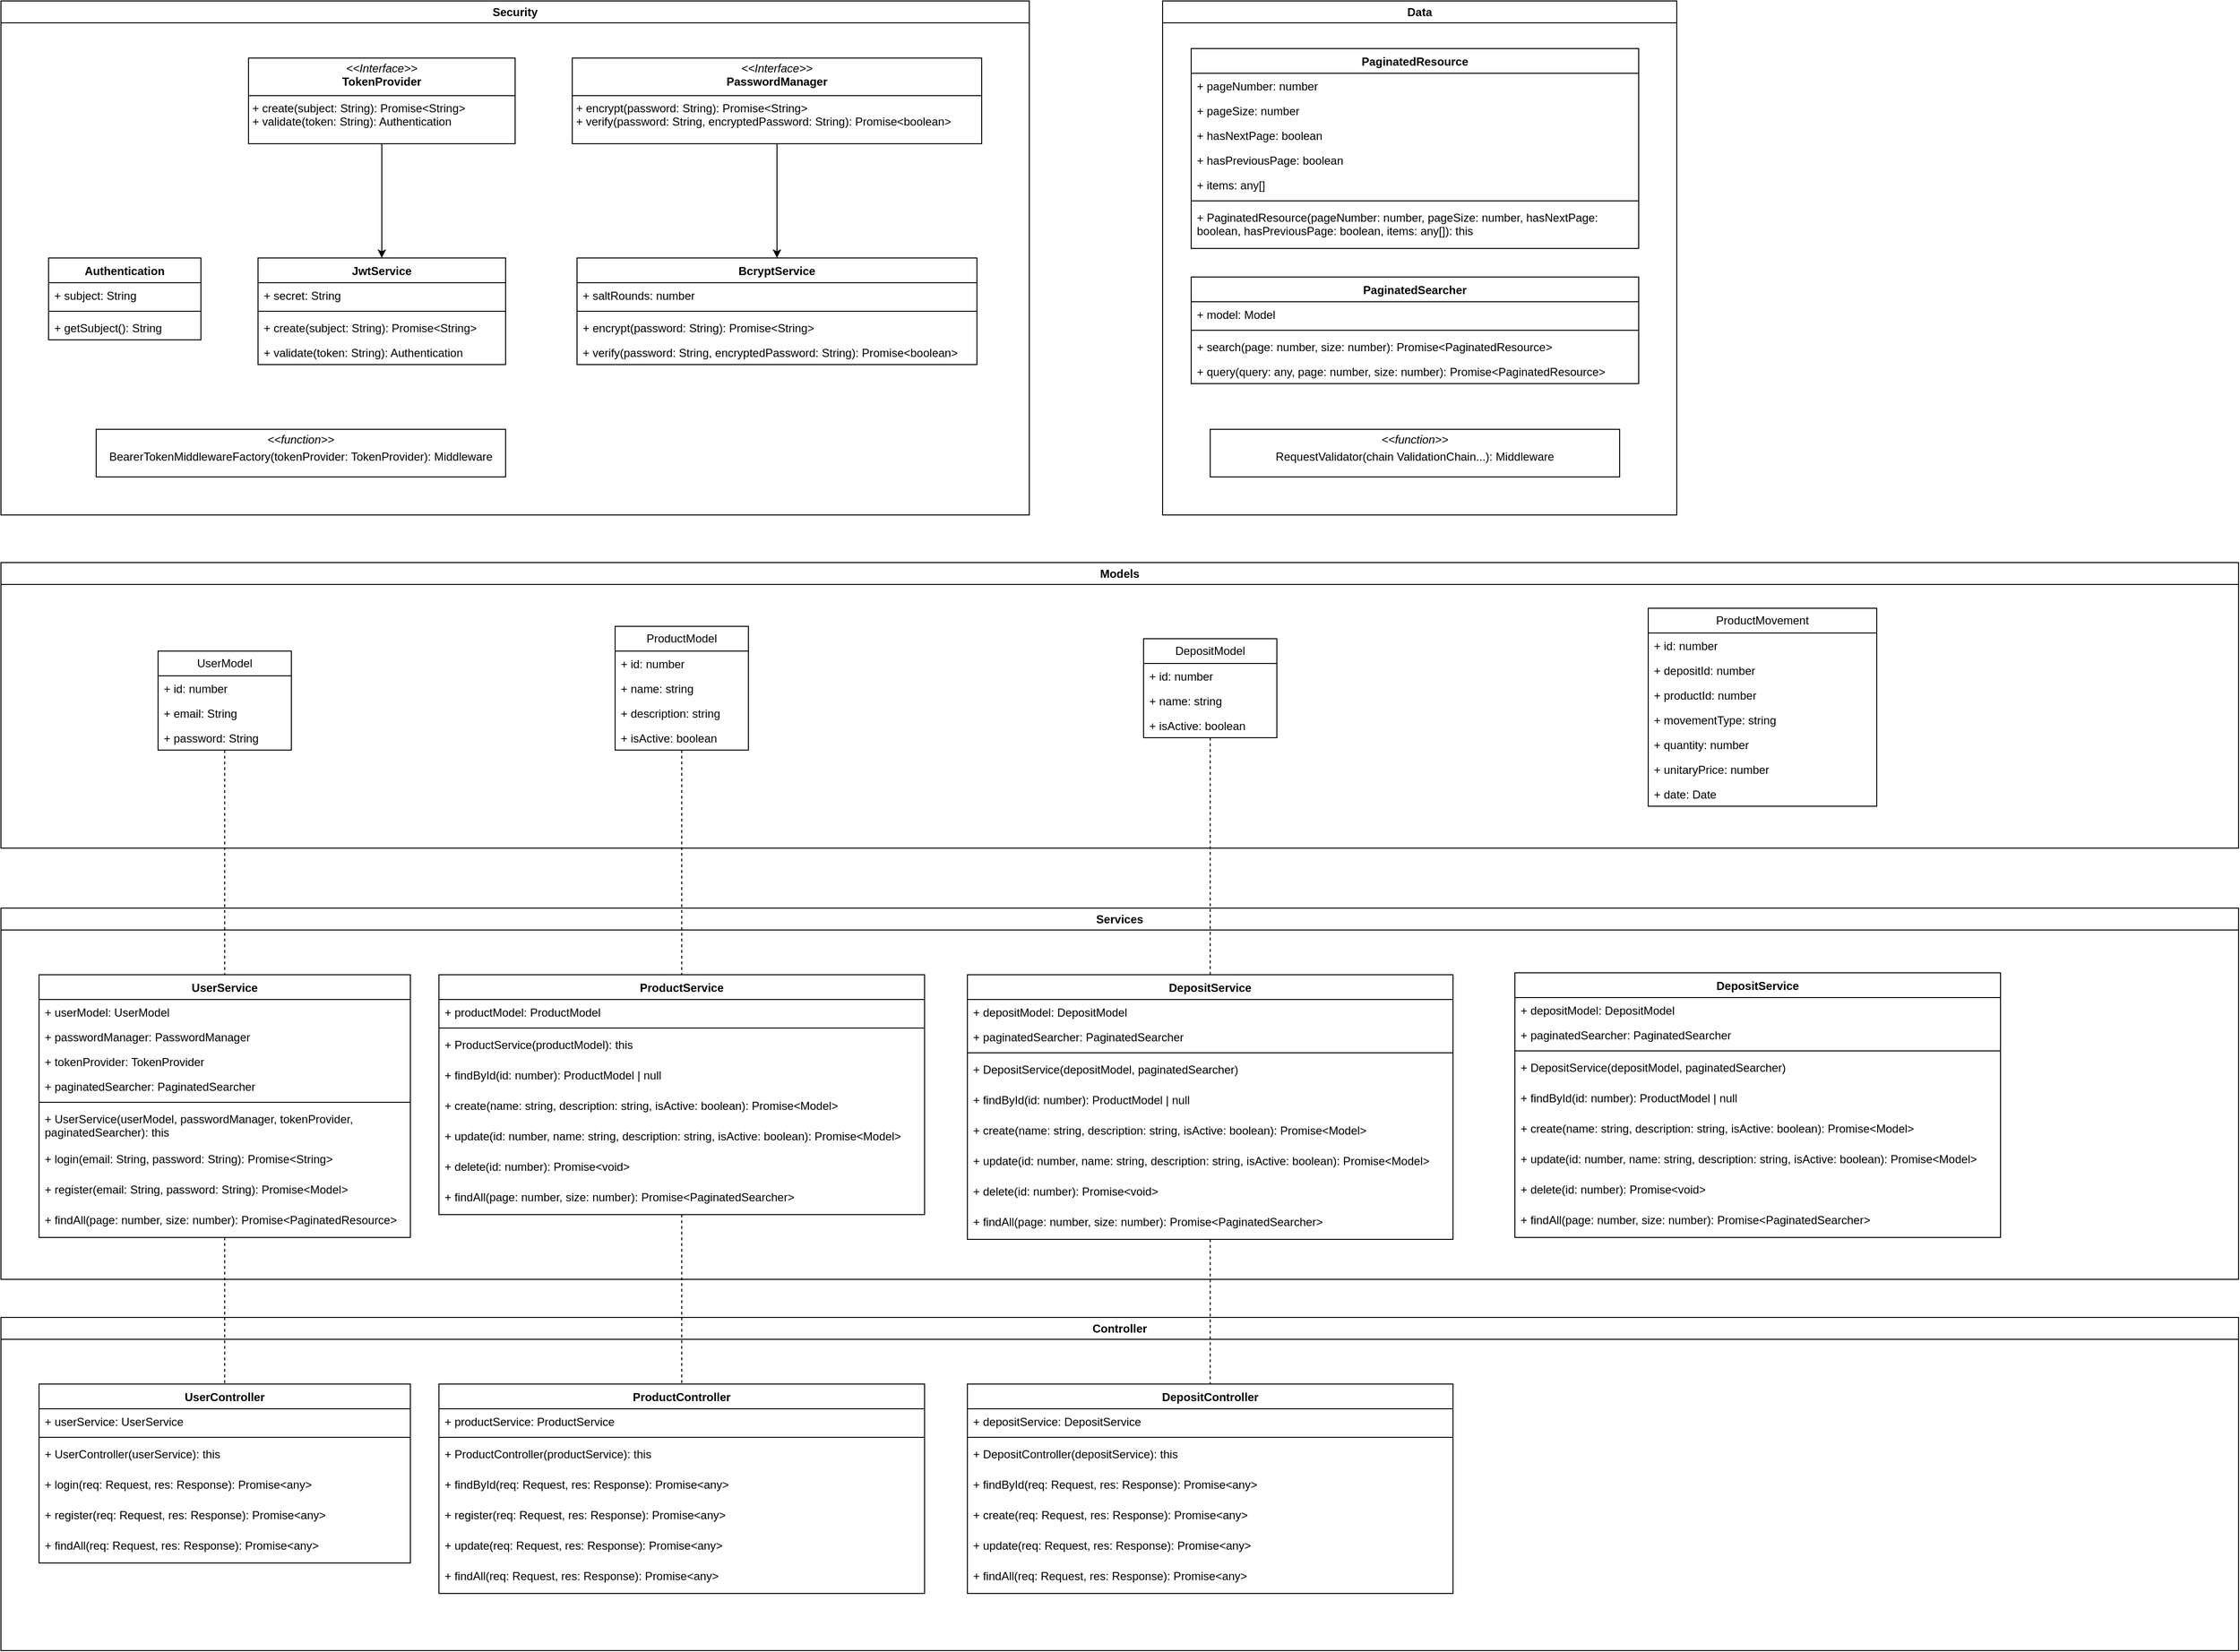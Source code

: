 <mxfile version="24.2.5" type="device">
  <diagram name="Class Diagram" id="CEjLjqArny11XoYz8Cn6">
    <mxGraphModel dx="1555" dy="920" grid="1" gridSize="10" guides="1" tooltips="1" connect="1" arrows="1" fold="1" page="1" pageScale="1" pageWidth="850" pageHeight="1100" math="0" shadow="0">
      <root>
        <mxCell id="0" />
        <mxCell id="1" parent="0" />
        <mxCell id="fLMmhs6oxU9pIg5j37gX-44" value="" style="group" vertex="1" connectable="0" parent="1">
          <mxGeometry x="60" y="50" width="1080" height="540" as="geometry" />
        </mxCell>
        <mxCell id="fLMmhs6oxU9pIg5j37gX-5" value="Authentication" style="swimlane;fontStyle=1;align=center;verticalAlign=top;childLayout=stackLayout;horizontal=1;startSize=26;horizontalStack=0;resizeParent=1;resizeParentMax=0;resizeLast=0;collapsible=1;marginBottom=0;whiteSpace=wrap;html=1;" vertex="1" parent="fLMmhs6oxU9pIg5j37gX-44">
          <mxGeometry x="50" y="270" width="160" height="86" as="geometry" />
        </mxCell>
        <mxCell id="fLMmhs6oxU9pIg5j37gX-6" value="+ subject: String" style="text;strokeColor=none;fillColor=none;align=left;verticalAlign=top;spacingLeft=4;spacingRight=4;overflow=hidden;rotatable=0;points=[[0,0.5],[1,0.5]];portConstraint=eastwest;whiteSpace=wrap;html=1;" vertex="1" parent="fLMmhs6oxU9pIg5j37gX-5">
          <mxGeometry y="26" width="160" height="26" as="geometry" />
        </mxCell>
        <mxCell id="fLMmhs6oxU9pIg5j37gX-7" value="" style="line;strokeWidth=1;fillColor=none;align=left;verticalAlign=middle;spacingTop=-1;spacingLeft=3;spacingRight=3;rotatable=0;labelPosition=right;points=[];portConstraint=eastwest;strokeColor=inherit;" vertex="1" parent="fLMmhs6oxU9pIg5j37gX-5">
          <mxGeometry y="52" width="160" height="8" as="geometry" />
        </mxCell>
        <mxCell id="fLMmhs6oxU9pIg5j37gX-8" value="+ getSubject(): String" style="text;strokeColor=none;fillColor=none;align=left;verticalAlign=top;spacingLeft=4;spacingRight=4;overflow=hidden;rotatable=0;points=[[0,0.5],[1,0.5]];portConstraint=eastwest;whiteSpace=wrap;html=1;" vertex="1" parent="fLMmhs6oxU9pIg5j37gX-5">
          <mxGeometry y="60" width="160" height="26" as="geometry" />
        </mxCell>
        <mxCell id="fLMmhs6oxU9pIg5j37gX-19" style="edgeStyle=orthogonalEdgeStyle;rounded=0;orthogonalLoop=1;jettySize=auto;html=1;entryX=0.5;entryY=0;entryDx=0;entryDy=0;" edge="1" parent="fLMmhs6oxU9pIg5j37gX-44" source="fLMmhs6oxU9pIg5j37gX-9" target="fLMmhs6oxU9pIg5j37gX-14">
          <mxGeometry relative="1" as="geometry" />
        </mxCell>
        <mxCell id="fLMmhs6oxU9pIg5j37gX-9" value="&lt;p style=&quot;margin:0px;margin-top:4px;text-align:center;&quot;&gt;&lt;i&gt;&amp;lt;&amp;lt;Interface&amp;gt;&amp;gt;&lt;/i&gt;&lt;br&gt;&lt;b&gt;TokenProvider&lt;/b&gt;&lt;/p&gt;&lt;hr size=&quot;1&quot; style=&quot;border-style:solid;&quot;&gt;&lt;p style=&quot;margin:0px;margin-left:4px;&quot;&gt;+ create(subject: String): Promise&amp;lt;String&amp;gt;&lt;/p&gt;&lt;p style=&quot;margin:0px;margin-left:4px;&quot;&gt;+ validate(token: String): Authentication&lt;/p&gt;" style="verticalAlign=top;align=left;overflow=fill;html=1;whiteSpace=wrap;" vertex="1" parent="fLMmhs6oxU9pIg5j37gX-44">
          <mxGeometry x="260" y="60" width="280" height="90" as="geometry" />
        </mxCell>
        <mxCell id="fLMmhs6oxU9pIg5j37gX-14" value="JwtService" style="swimlane;fontStyle=1;align=center;verticalAlign=top;childLayout=stackLayout;horizontal=1;startSize=26;horizontalStack=0;resizeParent=1;resizeParentMax=0;resizeLast=0;collapsible=1;marginBottom=0;whiteSpace=wrap;html=1;" vertex="1" parent="fLMmhs6oxU9pIg5j37gX-44">
          <mxGeometry x="270" y="270" width="260" height="112" as="geometry" />
        </mxCell>
        <mxCell id="fLMmhs6oxU9pIg5j37gX-15" value="+ secret: String" style="text;strokeColor=none;fillColor=none;align=left;verticalAlign=top;spacingLeft=4;spacingRight=4;overflow=hidden;rotatable=0;points=[[0,0.5],[1,0.5]];portConstraint=eastwest;whiteSpace=wrap;html=1;" vertex="1" parent="fLMmhs6oxU9pIg5j37gX-14">
          <mxGeometry y="26" width="260" height="26" as="geometry" />
        </mxCell>
        <mxCell id="fLMmhs6oxU9pIg5j37gX-16" value="" style="line;strokeWidth=1;fillColor=none;align=left;verticalAlign=middle;spacingTop=-1;spacingLeft=3;spacingRight=3;rotatable=0;labelPosition=right;points=[];portConstraint=eastwest;strokeColor=inherit;" vertex="1" parent="fLMmhs6oxU9pIg5j37gX-14">
          <mxGeometry y="52" width="260" height="8" as="geometry" />
        </mxCell>
        <mxCell id="fLMmhs6oxU9pIg5j37gX-17" value="+ create(subject: String): Promise&amp;lt;String&amp;gt;" style="text;strokeColor=none;fillColor=none;align=left;verticalAlign=top;spacingLeft=4;spacingRight=4;overflow=hidden;rotatable=0;points=[[0,0.5],[1,0.5]];portConstraint=eastwest;whiteSpace=wrap;html=1;" vertex="1" parent="fLMmhs6oxU9pIg5j37gX-14">
          <mxGeometry y="60" width="260" height="26" as="geometry" />
        </mxCell>
        <mxCell id="fLMmhs6oxU9pIg5j37gX-18" value="+ validate(token: String): Authentication" style="text;strokeColor=none;fillColor=none;align=left;verticalAlign=top;spacingLeft=4;spacingRight=4;overflow=hidden;rotatable=0;points=[[0,0.5],[1,0.5]];portConstraint=eastwest;whiteSpace=wrap;html=1;" vertex="1" parent="fLMmhs6oxU9pIg5j37gX-14">
          <mxGeometry y="86" width="260" height="26" as="geometry" />
        </mxCell>
        <mxCell id="fLMmhs6oxU9pIg5j37gX-26" value="&lt;p style=&quot;margin:0px;margin-top:4px;text-align:center;&quot;&gt;&lt;i&gt;&amp;lt;&amp;lt;function&amp;gt;&amp;gt;&lt;/i&gt;&lt;/p&gt;&lt;p style=&quot;margin:0px;margin-top:4px;text-align:center;&quot;&gt;BearerTokenMiddlewareFactory(tokenProvider: TokenProvider): Middleware&lt;/p&gt;" style="verticalAlign=top;align=left;overflow=fill;html=1;whiteSpace=wrap;" vertex="1" parent="fLMmhs6oxU9pIg5j37gX-44">
          <mxGeometry x="100" y="450" width="430" height="50" as="geometry" />
        </mxCell>
        <mxCell id="fLMmhs6oxU9pIg5j37gX-34" style="edgeStyle=orthogonalEdgeStyle;rounded=0;orthogonalLoop=1;jettySize=auto;html=1;" edge="1" parent="fLMmhs6oxU9pIg5j37gX-44" source="fLMmhs6oxU9pIg5j37gX-28" target="fLMmhs6oxU9pIg5j37gX-29">
          <mxGeometry relative="1" as="geometry" />
        </mxCell>
        <mxCell id="fLMmhs6oxU9pIg5j37gX-28" value="&lt;p style=&quot;margin:0px;margin-top:4px;text-align:center;&quot;&gt;&lt;i&gt;&amp;lt;&amp;lt;Interface&amp;gt;&amp;gt;&lt;/i&gt;&lt;br&gt;&lt;b&gt;PasswordManager&lt;/b&gt;&lt;/p&gt;&lt;hr size=&quot;1&quot; style=&quot;border-style:solid;&quot;&gt;&lt;p style=&quot;margin:0px;margin-left:4px;&quot;&gt;+ encrypt(password: String): Promise&amp;lt;String&amp;gt;&lt;/p&gt;&lt;p style=&quot;margin:0px;margin-left:4px;&quot;&gt;+ verify(password: String, encryptedPassword: String): Promise&amp;lt;boolean&amp;gt;&lt;/p&gt;" style="verticalAlign=top;align=left;overflow=fill;html=1;whiteSpace=wrap;" vertex="1" parent="fLMmhs6oxU9pIg5j37gX-44">
          <mxGeometry x="600" y="60" width="430" height="90" as="geometry" />
        </mxCell>
        <mxCell id="fLMmhs6oxU9pIg5j37gX-29" value="BcryptService" style="swimlane;fontStyle=1;align=center;verticalAlign=top;childLayout=stackLayout;horizontal=1;startSize=26;horizontalStack=0;resizeParent=1;resizeParentMax=0;resizeLast=0;collapsible=1;marginBottom=0;whiteSpace=wrap;html=1;" vertex="1" parent="fLMmhs6oxU9pIg5j37gX-44">
          <mxGeometry x="605" y="270" width="420" height="112" as="geometry" />
        </mxCell>
        <mxCell id="fLMmhs6oxU9pIg5j37gX-30" value="+ saltRounds: number" style="text;strokeColor=none;fillColor=none;align=left;verticalAlign=top;spacingLeft=4;spacingRight=4;overflow=hidden;rotatable=0;points=[[0,0.5],[1,0.5]];portConstraint=eastwest;whiteSpace=wrap;html=1;" vertex="1" parent="fLMmhs6oxU9pIg5j37gX-29">
          <mxGeometry y="26" width="420" height="26" as="geometry" />
        </mxCell>
        <mxCell id="fLMmhs6oxU9pIg5j37gX-31" value="" style="line;strokeWidth=1;fillColor=none;align=left;verticalAlign=middle;spacingTop=-1;spacingLeft=3;spacingRight=3;rotatable=0;labelPosition=right;points=[];portConstraint=eastwest;strokeColor=inherit;" vertex="1" parent="fLMmhs6oxU9pIg5j37gX-29">
          <mxGeometry y="52" width="420" height="8" as="geometry" />
        </mxCell>
        <mxCell id="fLMmhs6oxU9pIg5j37gX-32" value="+ encrypt(password: String): Promise&amp;lt;String&amp;gt;" style="text;strokeColor=none;fillColor=none;align=left;verticalAlign=top;spacingLeft=4;spacingRight=4;overflow=hidden;rotatable=0;points=[[0,0.5],[1,0.5]];portConstraint=eastwest;whiteSpace=wrap;html=1;" vertex="1" parent="fLMmhs6oxU9pIg5j37gX-29">
          <mxGeometry y="60" width="420" height="26" as="geometry" />
        </mxCell>
        <mxCell id="fLMmhs6oxU9pIg5j37gX-33" value="+ verify(password: String, encryptedPassword: String): Promise&amp;lt;boolean&amp;gt;" style="text;strokeColor=none;fillColor=none;align=left;verticalAlign=top;spacingLeft=4;spacingRight=4;overflow=hidden;rotatable=0;points=[[0,0.5],[1,0.5]];portConstraint=eastwest;whiteSpace=wrap;html=1;" vertex="1" parent="fLMmhs6oxU9pIg5j37gX-29">
          <mxGeometry y="86" width="420" height="26" as="geometry" />
        </mxCell>
        <mxCell id="fLMmhs6oxU9pIg5j37gX-43" value="Security" style="swimlane;whiteSpace=wrap;html=1;" vertex="1" parent="fLMmhs6oxU9pIg5j37gX-44">
          <mxGeometry width="1080" height="540" as="geometry" />
        </mxCell>
        <mxCell id="fLMmhs6oxU9pIg5j37gX-88" value="Data" style="swimlane;whiteSpace=wrap;html=1;" vertex="1" parent="1">
          <mxGeometry x="1280" y="50" width="540" height="540" as="geometry" />
        </mxCell>
        <mxCell id="fLMmhs6oxU9pIg5j37gX-45" value="PaginatedResource" style="swimlane;fontStyle=1;align=center;verticalAlign=top;childLayout=stackLayout;horizontal=1;startSize=26;horizontalStack=0;resizeParent=1;resizeParentMax=0;resizeLast=0;collapsible=1;marginBottom=0;whiteSpace=wrap;html=1;" vertex="1" parent="fLMmhs6oxU9pIg5j37gX-88">
          <mxGeometry x="30" y="50" width="470" height="210" as="geometry" />
        </mxCell>
        <mxCell id="fLMmhs6oxU9pIg5j37gX-46" value="+ pageNumber: number" style="text;strokeColor=none;fillColor=none;align=left;verticalAlign=top;spacingLeft=4;spacingRight=4;overflow=hidden;rotatable=0;points=[[0,0.5],[1,0.5]];portConstraint=eastwest;whiteSpace=wrap;html=1;" vertex="1" parent="fLMmhs6oxU9pIg5j37gX-45">
          <mxGeometry y="26" width="470" height="26" as="geometry" />
        </mxCell>
        <mxCell id="fLMmhs6oxU9pIg5j37gX-50" value="+ pageSize: number" style="text;strokeColor=none;fillColor=none;align=left;verticalAlign=top;spacingLeft=4;spacingRight=4;overflow=hidden;rotatable=0;points=[[0,0.5],[1,0.5]];portConstraint=eastwest;whiteSpace=wrap;html=1;" vertex="1" parent="fLMmhs6oxU9pIg5j37gX-45">
          <mxGeometry y="52" width="470" height="26" as="geometry" />
        </mxCell>
        <mxCell id="fLMmhs6oxU9pIg5j37gX-51" value="+ hasNextPage: boolean" style="text;strokeColor=none;fillColor=none;align=left;verticalAlign=top;spacingLeft=4;spacingRight=4;overflow=hidden;rotatable=0;points=[[0,0.5],[1,0.5]];portConstraint=eastwest;whiteSpace=wrap;html=1;" vertex="1" parent="fLMmhs6oxU9pIg5j37gX-45">
          <mxGeometry y="78" width="470" height="26" as="geometry" />
        </mxCell>
        <mxCell id="fLMmhs6oxU9pIg5j37gX-52" value="+ hasPreviousPage: boolean" style="text;strokeColor=none;fillColor=none;align=left;verticalAlign=top;spacingLeft=4;spacingRight=4;overflow=hidden;rotatable=0;points=[[0,0.5],[1,0.5]];portConstraint=eastwest;whiteSpace=wrap;html=1;" vertex="1" parent="fLMmhs6oxU9pIg5j37gX-45">
          <mxGeometry y="104" width="470" height="26" as="geometry" />
        </mxCell>
        <mxCell id="fLMmhs6oxU9pIg5j37gX-53" value="+ items: any[]" style="text;strokeColor=none;fillColor=none;align=left;verticalAlign=top;spacingLeft=4;spacingRight=4;overflow=hidden;rotatable=0;points=[[0,0.5],[1,0.5]];portConstraint=eastwest;whiteSpace=wrap;html=1;" vertex="1" parent="fLMmhs6oxU9pIg5j37gX-45">
          <mxGeometry y="130" width="470" height="26" as="geometry" />
        </mxCell>
        <mxCell id="fLMmhs6oxU9pIg5j37gX-47" value="" style="line;strokeWidth=1;fillColor=none;align=left;verticalAlign=middle;spacingTop=-1;spacingLeft=3;spacingRight=3;rotatable=0;labelPosition=right;points=[];portConstraint=eastwest;strokeColor=inherit;" vertex="1" parent="fLMmhs6oxU9pIg5j37gX-45">
          <mxGeometry y="156" width="470" height="8" as="geometry" />
        </mxCell>
        <mxCell id="fLMmhs6oxU9pIg5j37gX-48" value="+ PaginatedResource(pageNumber: number, pageSize: number, hasNextPage: boolean, hasPreviousPage: boolean, items: any[]): this" style="text;strokeColor=none;fillColor=none;align=left;verticalAlign=top;spacingLeft=4;spacingRight=4;overflow=hidden;rotatable=0;points=[[0,0.5],[1,0.5]];portConstraint=eastwest;whiteSpace=wrap;html=1;" vertex="1" parent="fLMmhs6oxU9pIg5j37gX-45">
          <mxGeometry y="164" width="470" height="46" as="geometry" />
        </mxCell>
        <mxCell id="fLMmhs6oxU9pIg5j37gX-83" value="PaginatedSearcher" style="swimlane;fontStyle=1;align=center;verticalAlign=top;childLayout=stackLayout;horizontal=1;startSize=26;horizontalStack=0;resizeParent=1;resizeParentMax=0;resizeLast=0;collapsible=1;marginBottom=0;whiteSpace=wrap;html=1;" vertex="1" parent="fLMmhs6oxU9pIg5j37gX-88">
          <mxGeometry x="30" y="290" width="470" height="112" as="geometry" />
        </mxCell>
        <mxCell id="fLMmhs6oxU9pIg5j37gX-84" value="+ model: Model" style="text;strokeColor=none;fillColor=none;align=left;verticalAlign=top;spacingLeft=4;spacingRight=4;overflow=hidden;rotatable=0;points=[[0,0.5],[1,0.5]];portConstraint=eastwest;whiteSpace=wrap;html=1;" vertex="1" parent="fLMmhs6oxU9pIg5j37gX-83">
          <mxGeometry y="26" width="470" height="26" as="geometry" />
        </mxCell>
        <mxCell id="fLMmhs6oxU9pIg5j37gX-85" value="" style="line;strokeWidth=1;fillColor=none;align=left;verticalAlign=middle;spacingTop=-1;spacingLeft=3;spacingRight=3;rotatable=0;labelPosition=right;points=[];portConstraint=eastwest;strokeColor=inherit;" vertex="1" parent="fLMmhs6oxU9pIg5j37gX-83">
          <mxGeometry y="52" width="470" height="8" as="geometry" />
        </mxCell>
        <mxCell id="fLMmhs6oxU9pIg5j37gX-86" value="+ search(page: number, size: number): Promise&amp;lt;PaginatedResource&amp;gt;" style="text;strokeColor=none;fillColor=none;align=left;verticalAlign=top;spacingLeft=4;spacingRight=4;overflow=hidden;rotatable=0;points=[[0,0.5],[1,0.5]];portConstraint=eastwest;whiteSpace=wrap;html=1;" vertex="1" parent="fLMmhs6oxU9pIg5j37gX-83">
          <mxGeometry y="60" width="470" height="26" as="geometry" />
        </mxCell>
        <mxCell id="fLMmhs6oxU9pIg5j37gX-87" value="+ query(query: any, page: number, size: number): Promise&amp;lt;PaginatedResource&amp;gt;" style="text;strokeColor=none;fillColor=none;align=left;verticalAlign=top;spacingLeft=4;spacingRight=4;overflow=hidden;rotatable=0;points=[[0,0.5],[1,0.5]];portConstraint=eastwest;whiteSpace=wrap;html=1;" vertex="1" parent="fLMmhs6oxU9pIg5j37gX-83">
          <mxGeometry y="86" width="470" height="26" as="geometry" />
        </mxCell>
        <mxCell id="fLMmhs6oxU9pIg5j37gX-89" value="&lt;p style=&quot;margin:0px;margin-top:4px;text-align:center;&quot;&gt;&lt;i&gt;&amp;lt;&amp;lt;function&amp;gt;&amp;gt;&lt;/i&gt;&lt;/p&gt;&lt;p style=&quot;margin:0px;margin-top:4px;text-align:center;&quot;&gt;RequestValidator(chain ValidationChain...): Middleware&lt;/p&gt;" style="verticalAlign=top;align=left;overflow=fill;html=1;whiteSpace=wrap;" vertex="1" parent="fLMmhs6oxU9pIg5j37gX-88">
          <mxGeometry x="50" y="450" width="430" height="50" as="geometry" />
        </mxCell>
        <mxCell id="fLMmhs6oxU9pIg5j37gX-100" value="Models" style="swimlane;whiteSpace=wrap;html=1;" vertex="1" parent="1">
          <mxGeometry x="60" y="640" width="2350" height="300" as="geometry" />
        </mxCell>
        <mxCell id="fLMmhs6oxU9pIg5j37gX-101" value="UserModel" style="swimlane;fontStyle=0;childLayout=stackLayout;horizontal=1;startSize=26;fillColor=none;horizontalStack=0;resizeParent=1;resizeParentMax=0;resizeLast=0;collapsible=1;marginBottom=0;whiteSpace=wrap;html=1;" vertex="1" parent="fLMmhs6oxU9pIg5j37gX-100">
          <mxGeometry x="165" y="93" width="140" height="104" as="geometry" />
        </mxCell>
        <mxCell id="fLMmhs6oxU9pIg5j37gX-102" value="+ id: number" style="text;strokeColor=none;fillColor=none;align=left;verticalAlign=top;spacingLeft=4;spacingRight=4;overflow=hidden;rotatable=0;points=[[0,0.5],[1,0.5]];portConstraint=eastwest;whiteSpace=wrap;html=1;" vertex="1" parent="fLMmhs6oxU9pIg5j37gX-101">
          <mxGeometry y="26" width="140" height="26" as="geometry" />
        </mxCell>
        <mxCell id="fLMmhs6oxU9pIg5j37gX-103" value="+ email: String" style="text;strokeColor=none;fillColor=none;align=left;verticalAlign=top;spacingLeft=4;spacingRight=4;overflow=hidden;rotatable=0;points=[[0,0.5],[1,0.5]];portConstraint=eastwest;whiteSpace=wrap;html=1;" vertex="1" parent="fLMmhs6oxU9pIg5j37gX-101">
          <mxGeometry y="52" width="140" height="26" as="geometry" />
        </mxCell>
        <mxCell id="fLMmhs6oxU9pIg5j37gX-104" value="+ password: String" style="text;strokeColor=none;fillColor=none;align=left;verticalAlign=top;spacingLeft=4;spacingRight=4;overflow=hidden;rotatable=0;points=[[0,0.5],[1,0.5]];portConstraint=eastwest;whiteSpace=wrap;html=1;" vertex="1" parent="fLMmhs6oxU9pIg5j37gX-101">
          <mxGeometry y="78" width="140" height="26" as="geometry" />
        </mxCell>
        <mxCell id="fLMmhs6oxU9pIg5j37gX-122" value="ProductModel" style="swimlane;fontStyle=0;childLayout=stackLayout;horizontal=1;startSize=26;fillColor=none;horizontalStack=0;resizeParent=1;resizeParentMax=0;resizeLast=0;collapsible=1;marginBottom=0;whiteSpace=wrap;html=1;" vertex="1" parent="fLMmhs6oxU9pIg5j37gX-100">
          <mxGeometry x="645" y="67" width="140" height="130" as="geometry" />
        </mxCell>
        <mxCell id="fLMmhs6oxU9pIg5j37gX-123" value="+ id: number" style="text;strokeColor=none;fillColor=none;align=left;verticalAlign=top;spacingLeft=4;spacingRight=4;overflow=hidden;rotatable=0;points=[[0,0.5],[1,0.5]];portConstraint=eastwest;whiteSpace=wrap;html=1;" vertex="1" parent="fLMmhs6oxU9pIg5j37gX-122">
          <mxGeometry y="26" width="140" height="26" as="geometry" />
        </mxCell>
        <mxCell id="fLMmhs6oxU9pIg5j37gX-124" value="+ name: string" style="text;strokeColor=none;fillColor=none;align=left;verticalAlign=top;spacingLeft=4;spacingRight=4;overflow=hidden;rotatable=0;points=[[0,0.5],[1,0.5]];portConstraint=eastwest;whiteSpace=wrap;html=1;" vertex="1" parent="fLMmhs6oxU9pIg5j37gX-122">
          <mxGeometry y="52" width="140" height="26" as="geometry" />
        </mxCell>
        <mxCell id="fLMmhs6oxU9pIg5j37gX-125" value="+ description: string" style="text;strokeColor=none;fillColor=none;align=left;verticalAlign=top;spacingLeft=4;spacingRight=4;overflow=hidden;rotatable=0;points=[[0,0.5],[1,0.5]];portConstraint=eastwest;whiteSpace=wrap;html=1;" vertex="1" parent="fLMmhs6oxU9pIg5j37gX-122">
          <mxGeometry y="78" width="140" height="26" as="geometry" />
        </mxCell>
        <mxCell id="fLMmhs6oxU9pIg5j37gX-126" value="+ isActive: boolean" style="text;strokeColor=none;fillColor=none;align=left;verticalAlign=top;spacingLeft=4;spacingRight=4;overflow=hidden;rotatable=0;points=[[0,0.5],[1,0.5]];portConstraint=eastwest;whiteSpace=wrap;html=1;" vertex="1" parent="fLMmhs6oxU9pIg5j37gX-122">
          <mxGeometry y="104" width="140" height="26" as="geometry" />
        </mxCell>
        <mxCell id="fLMmhs6oxU9pIg5j37gX-157" value="DepositModel" style="swimlane;fontStyle=0;childLayout=stackLayout;horizontal=1;startSize=26;fillColor=none;horizontalStack=0;resizeParent=1;resizeParentMax=0;resizeLast=0;collapsible=1;marginBottom=0;whiteSpace=wrap;html=1;" vertex="1" parent="fLMmhs6oxU9pIg5j37gX-100">
          <mxGeometry x="1200" y="80" width="140" height="104" as="geometry" />
        </mxCell>
        <mxCell id="fLMmhs6oxU9pIg5j37gX-158" value="+ id: number" style="text;strokeColor=none;fillColor=none;align=left;verticalAlign=top;spacingLeft=4;spacingRight=4;overflow=hidden;rotatable=0;points=[[0,0.5],[1,0.5]];portConstraint=eastwest;whiteSpace=wrap;html=1;" vertex="1" parent="fLMmhs6oxU9pIg5j37gX-157">
          <mxGeometry y="26" width="140" height="26" as="geometry" />
        </mxCell>
        <mxCell id="fLMmhs6oxU9pIg5j37gX-159" value="+ name: string" style="text;strokeColor=none;fillColor=none;align=left;verticalAlign=top;spacingLeft=4;spacingRight=4;overflow=hidden;rotatable=0;points=[[0,0.5],[1,0.5]];portConstraint=eastwest;whiteSpace=wrap;html=1;" vertex="1" parent="fLMmhs6oxU9pIg5j37gX-157">
          <mxGeometry y="52" width="140" height="26" as="geometry" />
        </mxCell>
        <mxCell id="fLMmhs6oxU9pIg5j37gX-161" value="+ isActive: boolean" style="text;strokeColor=none;fillColor=none;align=left;verticalAlign=top;spacingLeft=4;spacingRight=4;overflow=hidden;rotatable=0;points=[[0,0.5],[1,0.5]];portConstraint=eastwest;whiteSpace=wrap;html=1;" vertex="1" parent="fLMmhs6oxU9pIg5j37gX-157">
          <mxGeometry y="78" width="140" height="26" as="geometry" />
        </mxCell>
        <mxCell id="fLMmhs6oxU9pIg5j37gX-195" value="ProductMovement" style="swimlane;fontStyle=0;childLayout=stackLayout;horizontal=1;startSize=26;fillColor=none;horizontalStack=0;resizeParent=1;resizeParentMax=0;resizeLast=0;collapsible=1;marginBottom=0;whiteSpace=wrap;html=1;" vertex="1" parent="fLMmhs6oxU9pIg5j37gX-100">
          <mxGeometry x="1730" y="48" width="240" height="208" as="geometry" />
        </mxCell>
        <mxCell id="fLMmhs6oxU9pIg5j37gX-196" value="+ id: number" style="text;strokeColor=none;fillColor=none;align=left;verticalAlign=top;spacingLeft=4;spacingRight=4;overflow=hidden;rotatable=0;points=[[0,0.5],[1,0.5]];portConstraint=eastwest;whiteSpace=wrap;html=1;" vertex="1" parent="fLMmhs6oxU9pIg5j37gX-195">
          <mxGeometry y="26" width="240" height="26" as="geometry" />
        </mxCell>
        <mxCell id="fLMmhs6oxU9pIg5j37gX-197" value="+ depositId: number" style="text;strokeColor=none;fillColor=none;align=left;verticalAlign=top;spacingLeft=4;spacingRight=4;overflow=hidden;rotatable=0;points=[[0,0.5],[1,0.5]];portConstraint=eastwest;whiteSpace=wrap;html=1;" vertex="1" parent="fLMmhs6oxU9pIg5j37gX-195">
          <mxGeometry y="52" width="240" height="26" as="geometry" />
        </mxCell>
        <mxCell id="fLMmhs6oxU9pIg5j37gX-198" value="+ productId: number" style="text;strokeColor=none;fillColor=none;align=left;verticalAlign=top;spacingLeft=4;spacingRight=4;overflow=hidden;rotatable=0;points=[[0,0.5],[1,0.5]];portConstraint=eastwest;whiteSpace=wrap;html=1;" vertex="1" parent="fLMmhs6oxU9pIg5j37gX-195">
          <mxGeometry y="78" width="240" height="26" as="geometry" />
        </mxCell>
        <mxCell id="fLMmhs6oxU9pIg5j37gX-199" value="+ movementType: string" style="text;strokeColor=none;fillColor=none;align=left;verticalAlign=top;spacingLeft=4;spacingRight=4;overflow=hidden;rotatable=0;points=[[0,0.5],[1,0.5]];portConstraint=eastwest;whiteSpace=wrap;html=1;" vertex="1" parent="fLMmhs6oxU9pIg5j37gX-195">
          <mxGeometry y="104" width="240" height="26" as="geometry" />
        </mxCell>
        <mxCell id="fLMmhs6oxU9pIg5j37gX-200" value="+ quantity: number" style="text;strokeColor=none;fillColor=none;align=left;verticalAlign=top;spacingLeft=4;spacingRight=4;overflow=hidden;rotatable=0;points=[[0,0.5],[1,0.5]];portConstraint=eastwest;whiteSpace=wrap;html=1;" vertex="1" parent="fLMmhs6oxU9pIg5j37gX-195">
          <mxGeometry y="130" width="240" height="26" as="geometry" />
        </mxCell>
        <mxCell id="fLMmhs6oxU9pIg5j37gX-201" value="+ unitaryPrice: number" style="text;strokeColor=none;fillColor=none;align=left;verticalAlign=top;spacingLeft=4;spacingRight=4;overflow=hidden;rotatable=0;points=[[0,0.5],[1,0.5]];portConstraint=eastwest;whiteSpace=wrap;html=1;" vertex="1" parent="fLMmhs6oxU9pIg5j37gX-195">
          <mxGeometry y="156" width="240" height="26" as="geometry" />
        </mxCell>
        <mxCell id="fLMmhs6oxU9pIg5j37gX-202" value="+ date: Date" style="text;strokeColor=none;fillColor=none;align=left;verticalAlign=top;spacingLeft=4;spacingRight=4;overflow=hidden;rotatable=0;points=[[0,0.5],[1,0.5]];portConstraint=eastwest;whiteSpace=wrap;html=1;" vertex="1" parent="fLMmhs6oxU9pIg5j37gX-195">
          <mxGeometry y="182" width="240" height="26" as="geometry" />
        </mxCell>
        <mxCell id="fLMmhs6oxU9pIg5j37gX-105" value="Services" style="swimlane;whiteSpace=wrap;html=1;" vertex="1" parent="1">
          <mxGeometry x="60" y="1003" width="2350" height="390" as="geometry" />
        </mxCell>
        <mxCell id="fLMmhs6oxU9pIg5j37gX-90" value="UserService" style="swimlane;fontStyle=1;align=center;verticalAlign=top;childLayout=stackLayout;horizontal=1;startSize=26;horizontalStack=0;resizeParent=1;resizeParentMax=0;resizeLast=0;collapsible=1;marginBottom=0;whiteSpace=wrap;html=1;" vertex="1" parent="fLMmhs6oxU9pIg5j37gX-105">
          <mxGeometry x="40" y="70" width="390" height="276" as="geometry" />
        </mxCell>
        <mxCell id="fLMmhs6oxU9pIg5j37gX-91" value="+ userModel: UserModel" style="text;strokeColor=none;fillColor=none;align=left;verticalAlign=top;spacingLeft=4;spacingRight=4;overflow=hidden;rotatable=0;points=[[0,0.5],[1,0.5]];portConstraint=eastwest;whiteSpace=wrap;html=1;" vertex="1" parent="fLMmhs6oxU9pIg5j37gX-90">
          <mxGeometry y="26" width="390" height="26" as="geometry" />
        </mxCell>
        <mxCell id="fLMmhs6oxU9pIg5j37gX-92" value="+ passwordManager: PasswordManager" style="text;strokeColor=none;fillColor=none;align=left;verticalAlign=top;spacingLeft=4;spacingRight=4;overflow=hidden;rotatable=0;points=[[0,0.5],[1,0.5]];portConstraint=eastwest;whiteSpace=wrap;html=1;" vertex="1" parent="fLMmhs6oxU9pIg5j37gX-90">
          <mxGeometry y="52" width="390" height="26" as="geometry" />
        </mxCell>
        <mxCell id="fLMmhs6oxU9pIg5j37gX-93" value="+ tokenProvider: TokenProvider" style="text;strokeColor=none;fillColor=none;align=left;verticalAlign=top;spacingLeft=4;spacingRight=4;overflow=hidden;rotatable=0;points=[[0,0.5],[1,0.5]];portConstraint=eastwest;whiteSpace=wrap;html=1;" vertex="1" parent="fLMmhs6oxU9pIg5j37gX-90">
          <mxGeometry y="78" width="390" height="26" as="geometry" />
        </mxCell>
        <mxCell id="fLMmhs6oxU9pIg5j37gX-94" value="+ paginatedSearcher: PaginatedSearcher" style="text;strokeColor=none;fillColor=none;align=left;verticalAlign=top;spacingLeft=4;spacingRight=4;overflow=hidden;rotatable=0;points=[[0,0.5],[1,0.5]];portConstraint=eastwest;whiteSpace=wrap;html=1;" vertex="1" parent="fLMmhs6oxU9pIg5j37gX-90">
          <mxGeometry y="104" width="390" height="26" as="geometry" />
        </mxCell>
        <mxCell id="fLMmhs6oxU9pIg5j37gX-96" value="" style="line;strokeWidth=1;fillColor=none;align=left;verticalAlign=middle;spacingTop=-1;spacingLeft=3;spacingRight=3;rotatable=0;labelPosition=right;points=[];portConstraint=eastwest;strokeColor=inherit;" vertex="1" parent="fLMmhs6oxU9pIg5j37gX-90">
          <mxGeometry y="130" width="390" height="8" as="geometry" />
        </mxCell>
        <mxCell id="fLMmhs6oxU9pIg5j37gX-138" value="+ UserService(userModel, passwordManager, tokenProvider, paginatedSearcher): this" style="text;strokeColor=none;fillColor=none;align=left;verticalAlign=top;spacingLeft=4;spacingRight=4;overflow=hidden;rotatable=0;points=[[0,0.5],[1,0.5]];portConstraint=eastwest;whiteSpace=wrap;html=1;" vertex="1" parent="fLMmhs6oxU9pIg5j37gX-90">
          <mxGeometry y="138" width="390" height="42" as="geometry" />
        </mxCell>
        <mxCell id="fLMmhs6oxU9pIg5j37gX-97" value="+ login(email: String, password: String): Promise&amp;lt;String&amp;gt;" style="text;strokeColor=none;fillColor=none;align=left;verticalAlign=top;spacingLeft=4;spacingRight=4;overflow=hidden;rotatable=0;points=[[0,0.5],[1,0.5]];portConstraint=eastwest;whiteSpace=wrap;html=1;" vertex="1" parent="fLMmhs6oxU9pIg5j37gX-90">
          <mxGeometry y="180" width="390" height="32" as="geometry" />
        </mxCell>
        <mxCell id="fLMmhs6oxU9pIg5j37gX-98" value="+ register(email: String, password: String): Promise&amp;lt;Model&amp;gt;" style="text;strokeColor=none;fillColor=none;align=left;verticalAlign=top;spacingLeft=4;spacingRight=4;overflow=hidden;rotatable=0;points=[[0,0.5],[1,0.5]];portConstraint=eastwest;whiteSpace=wrap;html=1;" vertex="1" parent="fLMmhs6oxU9pIg5j37gX-90">
          <mxGeometry y="212" width="390" height="32" as="geometry" />
        </mxCell>
        <mxCell id="fLMmhs6oxU9pIg5j37gX-99" value="+ findAll(page: number, size: number): Promise&amp;lt;PaginatedResource&amp;gt;" style="text;strokeColor=none;fillColor=none;align=left;verticalAlign=top;spacingLeft=4;spacingRight=4;overflow=hidden;rotatable=0;points=[[0,0.5],[1,0.5]];portConstraint=eastwest;whiteSpace=wrap;html=1;" vertex="1" parent="fLMmhs6oxU9pIg5j37gX-90">
          <mxGeometry y="244" width="390" height="32" as="geometry" />
        </mxCell>
        <mxCell id="fLMmhs6oxU9pIg5j37gX-127" value="ProductService" style="swimlane;fontStyle=1;align=center;verticalAlign=top;childLayout=stackLayout;horizontal=1;startSize=26;horizontalStack=0;resizeParent=1;resizeParentMax=0;resizeLast=0;collapsible=1;marginBottom=0;whiteSpace=wrap;html=1;" vertex="1" parent="fLMmhs6oxU9pIg5j37gX-105">
          <mxGeometry x="460" y="70" width="510" height="252" as="geometry" />
        </mxCell>
        <mxCell id="fLMmhs6oxU9pIg5j37gX-128" value="+ productModel: ProductModel" style="text;strokeColor=none;fillColor=none;align=left;verticalAlign=top;spacingLeft=4;spacingRight=4;overflow=hidden;rotatable=0;points=[[0,0.5],[1,0.5]];portConstraint=eastwest;whiteSpace=wrap;html=1;" vertex="1" parent="fLMmhs6oxU9pIg5j37gX-127">
          <mxGeometry y="26" width="510" height="26" as="geometry" />
        </mxCell>
        <mxCell id="fLMmhs6oxU9pIg5j37gX-132" value="" style="line;strokeWidth=1;fillColor=none;align=left;verticalAlign=middle;spacingTop=-1;spacingLeft=3;spacingRight=3;rotatable=0;labelPosition=right;points=[];portConstraint=eastwest;strokeColor=inherit;" vertex="1" parent="fLMmhs6oxU9pIg5j37gX-127">
          <mxGeometry y="52" width="510" height="8" as="geometry" />
        </mxCell>
        <mxCell id="fLMmhs6oxU9pIg5j37gX-139" value="+ ProductService(productModel): this" style="text;strokeColor=none;fillColor=none;align=left;verticalAlign=top;spacingLeft=4;spacingRight=4;overflow=hidden;rotatable=0;points=[[0,0.5],[1,0.5]];portConstraint=eastwest;whiteSpace=wrap;html=1;" vertex="1" parent="fLMmhs6oxU9pIg5j37gX-127">
          <mxGeometry y="60" width="510" height="32" as="geometry" />
        </mxCell>
        <mxCell id="fLMmhs6oxU9pIg5j37gX-133" value="+ findById(id: number): ProductModel | null" style="text;strokeColor=none;fillColor=none;align=left;verticalAlign=top;spacingLeft=4;spacingRight=4;overflow=hidden;rotatable=0;points=[[0,0.5],[1,0.5]];portConstraint=eastwest;whiteSpace=wrap;html=1;" vertex="1" parent="fLMmhs6oxU9pIg5j37gX-127">
          <mxGeometry y="92" width="510" height="32" as="geometry" />
        </mxCell>
        <mxCell id="fLMmhs6oxU9pIg5j37gX-134" value="+ create(name: string, description: string, isActive: boolean): Promise&amp;lt;Model&amp;gt;" style="text;strokeColor=none;fillColor=none;align=left;verticalAlign=top;spacingLeft=4;spacingRight=4;overflow=hidden;rotatable=0;points=[[0,0.5],[1,0.5]];portConstraint=eastwest;whiteSpace=wrap;html=1;" vertex="1" parent="fLMmhs6oxU9pIg5j37gX-127">
          <mxGeometry y="124" width="510" height="32" as="geometry" />
        </mxCell>
        <mxCell id="fLMmhs6oxU9pIg5j37gX-135" value="+ update(id: number, name: string, description: string, isActive: boolean): Promise&amp;lt;Model&amp;gt;&amp;nbsp;" style="text;strokeColor=none;fillColor=none;align=left;verticalAlign=top;spacingLeft=4;spacingRight=4;overflow=hidden;rotatable=0;points=[[0,0.5],[1,0.5]];portConstraint=eastwest;whiteSpace=wrap;html=1;" vertex="1" parent="fLMmhs6oxU9pIg5j37gX-127">
          <mxGeometry y="156" width="510" height="32" as="geometry" />
        </mxCell>
        <mxCell id="fLMmhs6oxU9pIg5j37gX-137" value="+ delete(id: number): Promise&amp;lt;void&amp;gt;&amp;nbsp;" style="text;strokeColor=none;fillColor=none;align=left;verticalAlign=top;spacingLeft=4;spacingRight=4;overflow=hidden;rotatable=0;points=[[0,0.5],[1,0.5]];portConstraint=eastwest;whiteSpace=wrap;html=1;" vertex="1" parent="fLMmhs6oxU9pIg5j37gX-127">
          <mxGeometry y="188" width="510" height="32" as="geometry" />
        </mxCell>
        <mxCell id="fLMmhs6oxU9pIg5j37gX-171" value="+ findAll(page: number, size: number): Promise&amp;lt;PaginatedSearcher&amp;gt;" style="text;strokeColor=none;fillColor=none;align=left;verticalAlign=top;spacingLeft=4;spacingRight=4;overflow=hidden;rotatable=0;points=[[0,0.5],[1,0.5]];portConstraint=eastwest;whiteSpace=wrap;html=1;" vertex="1" parent="fLMmhs6oxU9pIg5j37gX-127">
          <mxGeometry y="220" width="510" height="32" as="geometry" />
        </mxCell>
        <mxCell id="fLMmhs6oxU9pIg5j37gX-162" value="DepositService" style="swimlane;fontStyle=1;align=center;verticalAlign=top;childLayout=stackLayout;horizontal=1;startSize=26;horizontalStack=0;resizeParent=1;resizeParentMax=0;resizeLast=0;collapsible=1;marginBottom=0;whiteSpace=wrap;html=1;" vertex="1" parent="fLMmhs6oxU9pIg5j37gX-105">
          <mxGeometry x="1015" y="70" width="510" height="278" as="geometry" />
        </mxCell>
        <mxCell id="fLMmhs6oxU9pIg5j37gX-163" value="+ depositModel: DepositModel" style="text;strokeColor=none;fillColor=none;align=left;verticalAlign=top;spacingLeft=4;spacingRight=4;overflow=hidden;rotatable=0;points=[[0,0.5],[1,0.5]];portConstraint=eastwest;whiteSpace=wrap;html=1;" vertex="1" parent="fLMmhs6oxU9pIg5j37gX-162">
          <mxGeometry y="26" width="510" height="26" as="geometry" />
        </mxCell>
        <mxCell id="fLMmhs6oxU9pIg5j37gX-170" value="+ paginatedSearcher: PaginatedSearcher" style="text;strokeColor=none;fillColor=none;align=left;verticalAlign=top;spacingLeft=4;spacingRight=4;overflow=hidden;rotatable=0;points=[[0,0.5],[1,0.5]];portConstraint=eastwest;whiteSpace=wrap;html=1;" vertex="1" parent="fLMmhs6oxU9pIg5j37gX-162">
          <mxGeometry y="52" width="510" height="26" as="geometry" />
        </mxCell>
        <mxCell id="fLMmhs6oxU9pIg5j37gX-164" value="" style="line;strokeWidth=1;fillColor=none;align=left;verticalAlign=middle;spacingTop=-1;spacingLeft=3;spacingRight=3;rotatable=0;labelPosition=right;points=[];portConstraint=eastwest;strokeColor=inherit;" vertex="1" parent="fLMmhs6oxU9pIg5j37gX-162">
          <mxGeometry y="78" width="510" height="8" as="geometry" />
        </mxCell>
        <mxCell id="fLMmhs6oxU9pIg5j37gX-165" value="+ DepositService(depositModel, paginatedSearcher)" style="text;strokeColor=none;fillColor=none;align=left;verticalAlign=top;spacingLeft=4;spacingRight=4;overflow=hidden;rotatable=0;points=[[0,0.5],[1,0.5]];portConstraint=eastwest;whiteSpace=wrap;html=1;" vertex="1" parent="fLMmhs6oxU9pIg5j37gX-162">
          <mxGeometry y="86" width="510" height="32" as="geometry" />
        </mxCell>
        <mxCell id="fLMmhs6oxU9pIg5j37gX-166" value="+ findById(id: number): ProductModel | null" style="text;strokeColor=none;fillColor=none;align=left;verticalAlign=top;spacingLeft=4;spacingRight=4;overflow=hidden;rotatable=0;points=[[0,0.5],[1,0.5]];portConstraint=eastwest;whiteSpace=wrap;html=1;" vertex="1" parent="fLMmhs6oxU9pIg5j37gX-162">
          <mxGeometry y="118" width="510" height="32" as="geometry" />
        </mxCell>
        <mxCell id="fLMmhs6oxU9pIg5j37gX-167" value="+ create(name: string, description: string, isActive: boolean): Promise&amp;lt;Model&amp;gt;" style="text;strokeColor=none;fillColor=none;align=left;verticalAlign=top;spacingLeft=4;spacingRight=4;overflow=hidden;rotatable=0;points=[[0,0.5],[1,0.5]];portConstraint=eastwest;whiteSpace=wrap;html=1;" vertex="1" parent="fLMmhs6oxU9pIg5j37gX-162">
          <mxGeometry y="150" width="510" height="32" as="geometry" />
        </mxCell>
        <mxCell id="fLMmhs6oxU9pIg5j37gX-168" value="+ update(id: number, name: string, description: string, isActive: boolean): Promise&amp;lt;Model&amp;gt;&amp;nbsp;" style="text;strokeColor=none;fillColor=none;align=left;verticalAlign=top;spacingLeft=4;spacingRight=4;overflow=hidden;rotatable=0;points=[[0,0.5],[1,0.5]];portConstraint=eastwest;whiteSpace=wrap;html=1;" vertex="1" parent="fLMmhs6oxU9pIg5j37gX-162">
          <mxGeometry y="182" width="510" height="32" as="geometry" />
        </mxCell>
        <mxCell id="fLMmhs6oxU9pIg5j37gX-169" value="+ delete(id: number): Promise&amp;lt;void&amp;gt;&amp;nbsp;" style="text;strokeColor=none;fillColor=none;align=left;verticalAlign=top;spacingLeft=4;spacingRight=4;overflow=hidden;rotatable=0;points=[[0,0.5],[1,0.5]];portConstraint=eastwest;whiteSpace=wrap;html=1;" vertex="1" parent="fLMmhs6oxU9pIg5j37gX-162">
          <mxGeometry y="214" width="510" height="32" as="geometry" />
        </mxCell>
        <mxCell id="fLMmhs6oxU9pIg5j37gX-174" value="+ findAll(page: number, size: number): Promise&amp;lt;PaginatedSearcher&amp;gt;" style="text;strokeColor=none;fillColor=none;align=left;verticalAlign=top;spacingLeft=4;spacingRight=4;overflow=hidden;rotatable=0;points=[[0,0.5],[1,0.5]];portConstraint=eastwest;whiteSpace=wrap;html=1;" vertex="1" parent="fLMmhs6oxU9pIg5j37gX-162">
          <mxGeometry y="246" width="510" height="32" as="geometry" />
        </mxCell>
        <mxCell id="fLMmhs6oxU9pIg5j37gX-203" value="DepositService" style="swimlane;fontStyle=1;align=center;verticalAlign=top;childLayout=stackLayout;horizontal=1;startSize=26;horizontalStack=0;resizeParent=1;resizeParentMax=0;resizeLast=0;collapsible=1;marginBottom=0;whiteSpace=wrap;html=1;" vertex="1" parent="fLMmhs6oxU9pIg5j37gX-105">
          <mxGeometry x="1590" y="68" width="510" height="278" as="geometry" />
        </mxCell>
        <mxCell id="fLMmhs6oxU9pIg5j37gX-204" value="+ depositModel: DepositModel" style="text;strokeColor=none;fillColor=none;align=left;verticalAlign=top;spacingLeft=4;spacingRight=4;overflow=hidden;rotatable=0;points=[[0,0.5],[1,0.5]];portConstraint=eastwest;whiteSpace=wrap;html=1;" vertex="1" parent="fLMmhs6oxU9pIg5j37gX-203">
          <mxGeometry y="26" width="510" height="26" as="geometry" />
        </mxCell>
        <mxCell id="fLMmhs6oxU9pIg5j37gX-205" value="+ paginatedSearcher: PaginatedSearcher" style="text;strokeColor=none;fillColor=none;align=left;verticalAlign=top;spacingLeft=4;spacingRight=4;overflow=hidden;rotatable=0;points=[[0,0.5],[1,0.5]];portConstraint=eastwest;whiteSpace=wrap;html=1;" vertex="1" parent="fLMmhs6oxU9pIg5j37gX-203">
          <mxGeometry y="52" width="510" height="26" as="geometry" />
        </mxCell>
        <mxCell id="fLMmhs6oxU9pIg5j37gX-206" value="" style="line;strokeWidth=1;fillColor=none;align=left;verticalAlign=middle;spacingTop=-1;spacingLeft=3;spacingRight=3;rotatable=0;labelPosition=right;points=[];portConstraint=eastwest;strokeColor=inherit;" vertex="1" parent="fLMmhs6oxU9pIg5j37gX-203">
          <mxGeometry y="78" width="510" height="8" as="geometry" />
        </mxCell>
        <mxCell id="fLMmhs6oxU9pIg5j37gX-207" value="+ DepositService(depositModel, paginatedSearcher)" style="text;strokeColor=none;fillColor=none;align=left;verticalAlign=top;spacingLeft=4;spacingRight=4;overflow=hidden;rotatable=0;points=[[0,0.5],[1,0.5]];portConstraint=eastwest;whiteSpace=wrap;html=1;" vertex="1" parent="fLMmhs6oxU9pIg5j37gX-203">
          <mxGeometry y="86" width="510" height="32" as="geometry" />
        </mxCell>
        <mxCell id="fLMmhs6oxU9pIg5j37gX-208" value="+ findById(id: number): ProductModel | null" style="text;strokeColor=none;fillColor=none;align=left;verticalAlign=top;spacingLeft=4;spacingRight=4;overflow=hidden;rotatable=0;points=[[0,0.5],[1,0.5]];portConstraint=eastwest;whiteSpace=wrap;html=1;" vertex="1" parent="fLMmhs6oxU9pIg5j37gX-203">
          <mxGeometry y="118" width="510" height="32" as="geometry" />
        </mxCell>
        <mxCell id="fLMmhs6oxU9pIg5j37gX-209" value="+ create(name: string, description: string, isActive: boolean): Promise&amp;lt;Model&amp;gt;" style="text;strokeColor=none;fillColor=none;align=left;verticalAlign=top;spacingLeft=4;spacingRight=4;overflow=hidden;rotatable=0;points=[[0,0.5],[1,0.5]];portConstraint=eastwest;whiteSpace=wrap;html=1;" vertex="1" parent="fLMmhs6oxU9pIg5j37gX-203">
          <mxGeometry y="150" width="510" height="32" as="geometry" />
        </mxCell>
        <mxCell id="fLMmhs6oxU9pIg5j37gX-210" value="+ update(id: number, name: string, description: string, isActive: boolean): Promise&amp;lt;Model&amp;gt;&amp;nbsp;" style="text;strokeColor=none;fillColor=none;align=left;verticalAlign=top;spacingLeft=4;spacingRight=4;overflow=hidden;rotatable=0;points=[[0,0.5],[1,0.5]];portConstraint=eastwest;whiteSpace=wrap;html=1;" vertex="1" parent="fLMmhs6oxU9pIg5j37gX-203">
          <mxGeometry y="182" width="510" height="32" as="geometry" />
        </mxCell>
        <mxCell id="fLMmhs6oxU9pIg5j37gX-211" value="+ delete(id: number): Promise&amp;lt;void&amp;gt;&amp;nbsp;" style="text;strokeColor=none;fillColor=none;align=left;verticalAlign=top;spacingLeft=4;spacingRight=4;overflow=hidden;rotatable=0;points=[[0,0.5],[1,0.5]];portConstraint=eastwest;whiteSpace=wrap;html=1;" vertex="1" parent="fLMmhs6oxU9pIg5j37gX-203">
          <mxGeometry y="214" width="510" height="32" as="geometry" />
        </mxCell>
        <mxCell id="fLMmhs6oxU9pIg5j37gX-212" value="+ findAll(page: number, size: number): Promise&amp;lt;PaginatedSearcher&amp;gt;" style="text;strokeColor=none;fillColor=none;align=left;verticalAlign=top;spacingLeft=4;spacingRight=4;overflow=hidden;rotatable=0;points=[[0,0.5],[1,0.5]];portConstraint=eastwest;whiteSpace=wrap;html=1;" vertex="1" parent="fLMmhs6oxU9pIg5j37gX-203">
          <mxGeometry y="246" width="510" height="32" as="geometry" />
        </mxCell>
        <mxCell id="fLMmhs6oxU9pIg5j37gX-110" style="edgeStyle=orthogonalEdgeStyle;rounded=0;orthogonalLoop=1;jettySize=auto;html=1;endArrow=none;endFill=0;dashed=1;" edge="1" parent="1" source="fLMmhs6oxU9pIg5j37gX-101" target="fLMmhs6oxU9pIg5j37gX-90">
          <mxGeometry relative="1" as="geometry" />
        </mxCell>
        <mxCell id="fLMmhs6oxU9pIg5j37gX-111" value="Controller" style="swimlane;whiteSpace=wrap;html=1;" vertex="1" parent="1">
          <mxGeometry x="60" y="1433" width="2350" height="350" as="geometry" />
        </mxCell>
        <mxCell id="fLMmhs6oxU9pIg5j37gX-112" value="UserController" style="swimlane;fontStyle=1;align=center;verticalAlign=top;childLayout=stackLayout;horizontal=1;startSize=26;horizontalStack=0;resizeParent=1;resizeParentMax=0;resizeLast=0;collapsible=1;marginBottom=0;whiteSpace=wrap;html=1;" vertex="1" parent="fLMmhs6oxU9pIg5j37gX-111">
          <mxGeometry x="40" y="70" width="390" height="188" as="geometry" />
        </mxCell>
        <mxCell id="fLMmhs6oxU9pIg5j37gX-113" value="+ userService: UserService" style="text;strokeColor=none;fillColor=none;align=left;verticalAlign=top;spacingLeft=4;spacingRight=4;overflow=hidden;rotatable=0;points=[[0,0.5],[1,0.5]];portConstraint=eastwest;whiteSpace=wrap;html=1;" vertex="1" parent="fLMmhs6oxU9pIg5j37gX-112">
          <mxGeometry y="26" width="390" height="26" as="geometry" />
        </mxCell>
        <mxCell id="fLMmhs6oxU9pIg5j37gX-117" value="" style="line;strokeWidth=1;fillColor=none;align=left;verticalAlign=middle;spacingTop=-1;spacingLeft=3;spacingRight=3;rotatable=0;labelPosition=right;points=[];portConstraint=eastwest;strokeColor=inherit;" vertex="1" parent="fLMmhs6oxU9pIg5j37gX-112">
          <mxGeometry y="52" width="390" height="8" as="geometry" />
        </mxCell>
        <mxCell id="fLMmhs6oxU9pIg5j37gX-155" value="+ UserController(userService): this" style="text;strokeColor=none;fillColor=none;align=left;verticalAlign=top;spacingLeft=4;spacingRight=4;overflow=hidden;rotatable=0;points=[[0,0.5],[1,0.5]];portConstraint=eastwest;whiteSpace=wrap;html=1;" vertex="1" parent="fLMmhs6oxU9pIg5j37gX-112">
          <mxGeometry y="60" width="390" height="32" as="geometry" />
        </mxCell>
        <mxCell id="fLMmhs6oxU9pIg5j37gX-118" value="+ login(req: Request, res: Response): Promise&amp;lt;any&amp;gt;" style="text;strokeColor=none;fillColor=none;align=left;verticalAlign=top;spacingLeft=4;spacingRight=4;overflow=hidden;rotatable=0;points=[[0,0.5],[1,0.5]];portConstraint=eastwest;whiteSpace=wrap;html=1;" vertex="1" parent="fLMmhs6oxU9pIg5j37gX-112">
          <mxGeometry y="92" width="390" height="32" as="geometry" />
        </mxCell>
        <mxCell id="fLMmhs6oxU9pIg5j37gX-119" value="+ register(req: Request, res: Response): Promise&amp;lt;any&amp;gt;" style="text;strokeColor=none;fillColor=none;align=left;verticalAlign=top;spacingLeft=4;spacingRight=4;overflow=hidden;rotatable=0;points=[[0,0.5],[1,0.5]];portConstraint=eastwest;whiteSpace=wrap;html=1;" vertex="1" parent="fLMmhs6oxU9pIg5j37gX-112">
          <mxGeometry y="124" width="390" height="32" as="geometry" />
        </mxCell>
        <mxCell id="fLMmhs6oxU9pIg5j37gX-120" value="+ findAll(req: Request, res: Response): Promise&amp;lt;any&amp;gt;" style="text;strokeColor=none;fillColor=none;align=left;verticalAlign=top;spacingLeft=4;spacingRight=4;overflow=hidden;rotatable=0;points=[[0,0.5],[1,0.5]];portConstraint=eastwest;whiteSpace=wrap;html=1;" vertex="1" parent="fLMmhs6oxU9pIg5j37gX-112">
          <mxGeometry y="156" width="390" height="32" as="geometry" />
        </mxCell>
        <mxCell id="fLMmhs6oxU9pIg5j37gX-147" value="ProductController" style="swimlane;fontStyle=1;align=center;verticalAlign=top;childLayout=stackLayout;horizontal=1;startSize=26;horizontalStack=0;resizeParent=1;resizeParentMax=0;resizeLast=0;collapsible=1;marginBottom=0;whiteSpace=wrap;html=1;" vertex="1" parent="fLMmhs6oxU9pIg5j37gX-111">
          <mxGeometry x="460" y="70" width="510" height="220" as="geometry" />
        </mxCell>
        <mxCell id="fLMmhs6oxU9pIg5j37gX-148" value="+ productService: ProductService" style="text;strokeColor=none;fillColor=none;align=left;verticalAlign=top;spacingLeft=4;spacingRight=4;overflow=hidden;rotatable=0;points=[[0,0.5],[1,0.5]];portConstraint=eastwest;whiteSpace=wrap;html=1;" vertex="1" parent="fLMmhs6oxU9pIg5j37gX-147">
          <mxGeometry y="26" width="510" height="26" as="geometry" />
        </mxCell>
        <mxCell id="fLMmhs6oxU9pIg5j37gX-149" value="" style="line;strokeWidth=1;fillColor=none;align=left;verticalAlign=middle;spacingTop=-1;spacingLeft=3;spacingRight=3;rotatable=0;labelPosition=right;points=[];portConstraint=eastwest;strokeColor=inherit;" vertex="1" parent="fLMmhs6oxU9pIg5j37gX-147">
          <mxGeometry y="52" width="510" height="8" as="geometry" />
        </mxCell>
        <mxCell id="fLMmhs6oxU9pIg5j37gX-150" value="+ ProductController(productService): this" style="text;strokeColor=none;fillColor=none;align=left;verticalAlign=top;spacingLeft=4;spacingRight=4;overflow=hidden;rotatable=0;points=[[0,0.5],[1,0.5]];portConstraint=eastwest;whiteSpace=wrap;html=1;" vertex="1" parent="fLMmhs6oxU9pIg5j37gX-147">
          <mxGeometry y="60" width="510" height="32" as="geometry" />
        </mxCell>
        <mxCell id="fLMmhs6oxU9pIg5j37gX-151" value="+ findById(req: Request, res: Response): Promise&amp;lt;any&amp;gt;" style="text;strokeColor=none;fillColor=none;align=left;verticalAlign=top;spacingLeft=4;spacingRight=4;overflow=hidden;rotatable=0;points=[[0,0.5],[1,0.5]];portConstraint=eastwest;whiteSpace=wrap;html=1;" vertex="1" parent="fLMmhs6oxU9pIg5j37gX-147">
          <mxGeometry y="92" width="510" height="32" as="geometry" />
        </mxCell>
        <mxCell id="fLMmhs6oxU9pIg5j37gX-152" value="+ register(req: Request, res: Response): Promise&amp;lt;any&amp;gt;" style="text;strokeColor=none;fillColor=none;align=left;verticalAlign=top;spacingLeft=4;spacingRight=4;overflow=hidden;rotatable=0;points=[[0,0.5],[1,0.5]];portConstraint=eastwest;whiteSpace=wrap;html=1;" vertex="1" parent="fLMmhs6oxU9pIg5j37gX-147">
          <mxGeometry y="124" width="510" height="32" as="geometry" />
        </mxCell>
        <mxCell id="fLMmhs6oxU9pIg5j37gX-153" value="+ update(req: Request, res: Response): Promise&amp;lt;any&amp;gt;" style="text;strokeColor=none;fillColor=none;align=left;verticalAlign=top;spacingLeft=4;spacingRight=4;overflow=hidden;rotatable=0;points=[[0,0.5],[1,0.5]];portConstraint=eastwest;whiteSpace=wrap;html=1;" vertex="1" parent="fLMmhs6oxU9pIg5j37gX-147">
          <mxGeometry y="156" width="510" height="32" as="geometry" />
        </mxCell>
        <mxCell id="fLMmhs6oxU9pIg5j37gX-172" value="+ findAll(req: Request, res: Response): Promise&amp;lt;any&amp;gt;" style="text;strokeColor=none;fillColor=none;align=left;verticalAlign=top;spacingLeft=4;spacingRight=4;overflow=hidden;rotatable=0;points=[[0,0.5],[1,0.5]];portConstraint=eastwest;whiteSpace=wrap;html=1;" vertex="1" parent="fLMmhs6oxU9pIg5j37gX-147">
          <mxGeometry y="188" width="510" height="32" as="geometry" />
        </mxCell>
        <mxCell id="fLMmhs6oxU9pIg5j37gX-185" value="DepositController" style="swimlane;fontStyle=1;align=center;verticalAlign=top;childLayout=stackLayout;horizontal=1;startSize=26;horizontalStack=0;resizeParent=1;resizeParentMax=0;resizeLast=0;collapsible=1;marginBottom=0;whiteSpace=wrap;html=1;" vertex="1" parent="fLMmhs6oxU9pIg5j37gX-111">
          <mxGeometry x="1015" y="70" width="510" height="220" as="geometry" />
        </mxCell>
        <mxCell id="fLMmhs6oxU9pIg5j37gX-186" value="+ depositService: DepositService" style="text;strokeColor=none;fillColor=none;align=left;verticalAlign=top;spacingLeft=4;spacingRight=4;overflow=hidden;rotatable=0;points=[[0,0.5],[1,0.5]];portConstraint=eastwest;whiteSpace=wrap;html=1;" vertex="1" parent="fLMmhs6oxU9pIg5j37gX-185">
          <mxGeometry y="26" width="510" height="26" as="geometry" />
        </mxCell>
        <mxCell id="fLMmhs6oxU9pIg5j37gX-187" value="" style="line;strokeWidth=1;fillColor=none;align=left;verticalAlign=middle;spacingTop=-1;spacingLeft=3;spacingRight=3;rotatable=0;labelPosition=right;points=[];portConstraint=eastwest;strokeColor=inherit;" vertex="1" parent="fLMmhs6oxU9pIg5j37gX-185">
          <mxGeometry y="52" width="510" height="8" as="geometry" />
        </mxCell>
        <mxCell id="fLMmhs6oxU9pIg5j37gX-188" value="+ DepositController(depositService): this" style="text;strokeColor=none;fillColor=none;align=left;verticalAlign=top;spacingLeft=4;spacingRight=4;overflow=hidden;rotatable=0;points=[[0,0.5],[1,0.5]];portConstraint=eastwest;whiteSpace=wrap;html=1;" vertex="1" parent="fLMmhs6oxU9pIg5j37gX-185">
          <mxGeometry y="60" width="510" height="32" as="geometry" />
        </mxCell>
        <mxCell id="fLMmhs6oxU9pIg5j37gX-189" value="+ findById(req: Request, res: Response): Promise&amp;lt;any&amp;gt;" style="text;strokeColor=none;fillColor=none;align=left;verticalAlign=top;spacingLeft=4;spacingRight=4;overflow=hidden;rotatable=0;points=[[0,0.5],[1,0.5]];portConstraint=eastwest;whiteSpace=wrap;html=1;" vertex="1" parent="fLMmhs6oxU9pIg5j37gX-185">
          <mxGeometry y="92" width="510" height="32" as="geometry" />
        </mxCell>
        <mxCell id="fLMmhs6oxU9pIg5j37gX-190" value="+ create(req: Request, res: Response): Promise&amp;lt;any&amp;gt;" style="text;strokeColor=none;fillColor=none;align=left;verticalAlign=top;spacingLeft=4;spacingRight=4;overflow=hidden;rotatable=0;points=[[0,0.5],[1,0.5]];portConstraint=eastwest;whiteSpace=wrap;html=1;" vertex="1" parent="fLMmhs6oxU9pIg5j37gX-185">
          <mxGeometry y="124" width="510" height="32" as="geometry" />
        </mxCell>
        <mxCell id="fLMmhs6oxU9pIg5j37gX-191" value="+ update(req: Request, res: Response): Promise&amp;lt;any&amp;gt;" style="text;strokeColor=none;fillColor=none;align=left;verticalAlign=top;spacingLeft=4;spacingRight=4;overflow=hidden;rotatable=0;points=[[0,0.5],[1,0.5]];portConstraint=eastwest;whiteSpace=wrap;html=1;" vertex="1" parent="fLMmhs6oxU9pIg5j37gX-185">
          <mxGeometry y="156" width="510" height="32" as="geometry" />
        </mxCell>
        <mxCell id="fLMmhs6oxU9pIg5j37gX-192" value="+ findAll(req: Request, res: Response): Promise&amp;lt;any&amp;gt;" style="text;strokeColor=none;fillColor=none;align=left;verticalAlign=top;spacingLeft=4;spacingRight=4;overflow=hidden;rotatable=0;points=[[0,0.5],[1,0.5]];portConstraint=eastwest;whiteSpace=wrap;html=1;" vertex="1" parent="fLMmhs6oxU9pIg5j37gX-185">
          <mxGeometry y="188" width="510" height="32" as="geometry" />
        </mxCell>
        <mxCell id="fLMmhs6oxU9pIg5j37gX-121" style="edgeStyle=orthogonalEdgeStyle;rounded=0;orthogonalLoop=1;jettySize=auto;html=1;endArrow=none;endFill=0;dashed=1;" edge="1" parent="1" source="fLMmhs6oxU9pIg5j37gX-90" target="fLMmhs6oxU9pIg5j37gX-112">
          <mxGeometry relative="1" as="geometry" />
        </mxCell>
        <mxCell id="fLMmhs6oxU9pIg5j37gX-140" style="edgeStyle=orthogonalEdgeStyle;rounded=0;orthogonalLoop=1;jettySize=auto;html=1;endArrow=none;endFill=0;dashed=1;" edge="1" parent="1" source="fLMmhs6oxU9pIg5j37gX-122" target="fLMmhs6oxU9pIg5j37gX-127">
          <mxGeometry relative="1" as="geometry" />
        </mxCell>
        <mxCell id="fLMmhs6oxU9pIg5j37gX-156" style="edgeStyle=orthogonalEdgeStyle;rounded=0;orthogonalLoop=1;jettySize=auto;html=1;entryX=0.5;entryY=0;entryDx=0;entryDy=0;endArrow=none;endFill=0;dashed=1;" edge="1" parent="1" source="fLMmhs6oxU9pIg5j37gX-127" target="fLMmhs6oxU9pIg5j37gX-147">
          <mxGeometry relative="1" as="geometry" />
        </mxCell>
        <mxCell id="fLMmhs6oxU9pIg5j37gX-173" style="edgeStyle=orthogonalEdgeStyle;rounded=0;orthogonalLoop=1;jettySize=auto;html=1;dashed=1;endArrow=none;endFill=0;" edge="1" parent="1" source="fLMmhs6oxU9pIg5j37gX-157" target="fLMmhs6oxU9pIg5j37gX-162">
          <mxGeometry relative="1" as="geometry" />
        </mxCell>
        <mxCell id="fLMmhs6oxU9pIg5j37gX-194" style="edgeStyle=orthogonalEdgeStyle;rounded=0;orthogonalLoop=1;jettySize=auto;html=1;endArrow=none;endFill=0;dashed=1;" edge="1" parent="1" source="fLMmhs6oxU9pIg5j37gX-162" target="fLMmhs6oxU9pIg5j37gX-185">
          <mxGeometry relative="1" as="geometry" />
        </mxCell>
      </root>
    </mxGraphModel>
  </diagram>
</mxfile>
